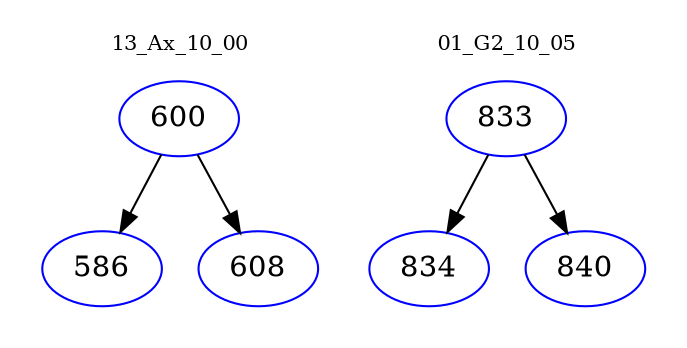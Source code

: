 digraph{
subgraph cluster_0 {
color = white
label = "13_Ax_10_00";
fontsize=10;
T0_600 [label="600", color="blue"]
T0_600 -> T0_586 [color="black"]
T0_586 [label="586", color="blue"]
T0_600 -> T0_608 [color="black"]
T0_608 [label="608", color="blue"]
}
subgraph cluster_1 {
color = white
label = "01_G2_10_05";
fontsize=10;
T1_833 [label="833", color="blue"]
T1_833 -> T1_834 [color="black"]
T1_834 [label="834", color="blue"]
T1_833 -> T1_840 [color="black"]
T1_840 [label="840", color="blue"]
}
}
